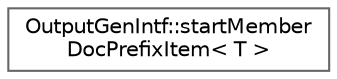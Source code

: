 digraph "Graphical Class Hierarchy"
{
 // INTERACTIVE_SVG=YES
 // LATEX_PDF_SIZE
  bgcolor="transparent";
  edge [fontname=Helvetica,fontsize=10,labelfontname=Helvetica,labelfontsize=10];
  node [fontname=Helvetica,fontsize=10,shape=box,height=0.2,width=0.4];
  rankdir="LR";
  Node0 [label="OutputGenIntf::startMember\lDocPrefixItem\< T \>",height=0.2,width=0.4,color="grey40", fillcolor="white", style="filled",URL="$d4/d2c/struct_output_gen_intf_1_1start_member_doc_prefix_item.html",tooltip=" "];
}
